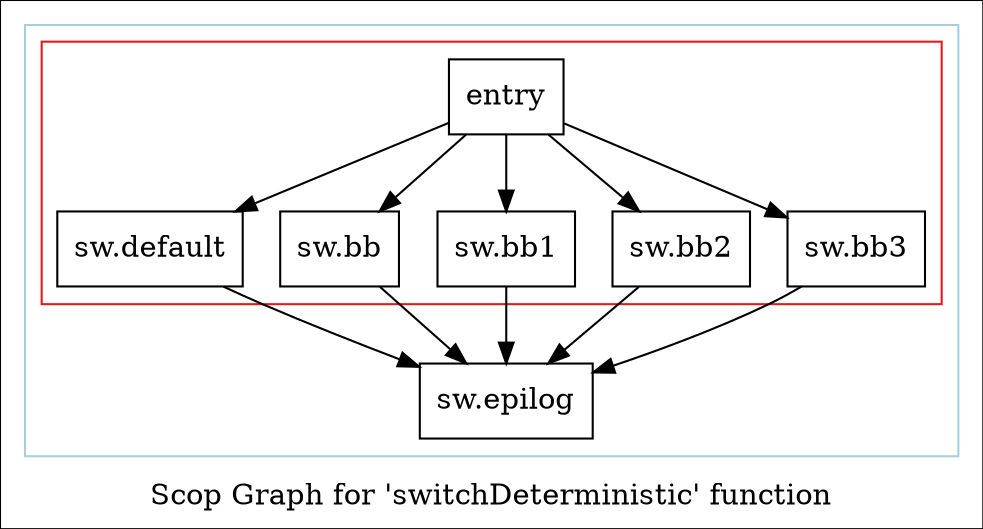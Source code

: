 digraph "Scop Graph for 'switchDeterministic' function" {
	label="Scop Graph for 'switchDeterministic' function";

	Node0x148edd0 [shape=record,label="{entry}"];
	Node0x148edd0 -> Node0x148d300;
	Node0x148edd0 -> Node0x148d240;
	Node0x148edd0 -> Node0x148ef50;
	Node0x148edd0 -> Node0x1494100;
	Node0x148edd0 -> Node0x148a710;
	Node0x148d300 [shape=record,label="{sw.default}"];
	Node0x148d300 -> Node0x1494470;
	Node0x1494470 [shape=record,label="{sw.epilog}"];
	Node0x148d240 [shape=record,label="{sw.bb}"];
	Node0x148d240 -> Node0x1494470;
	Node0x148ef50 [shape=record,label="{sw.bb1}"];
	Node0x148ef50 -> Node0x1494470;
	Node0x1494100 [shape=record,label="{sw.bb2}"];
	Node0x1494100 -> Node0x1494470;
	Node0x148a710 [shape=record,label="{sw.bb3}"];
	Node0x148a710 -> Node0x1494470;
	colorscheme = "paired12"
        subgraph cluster_0x145c8b0 {
          label = "";
          style = solid;
          color = 1
          subgraph cluster_0x1492150 {
            label = "";
            style = solid;
            color = 6
            Node0x148edd0;
            Node0x148d300;
            Node0x148d240;
            Node0x148ef50;
            Node0x1494100;
            Node0x148a710;
          }
          Node0x1494470;
        }
}
